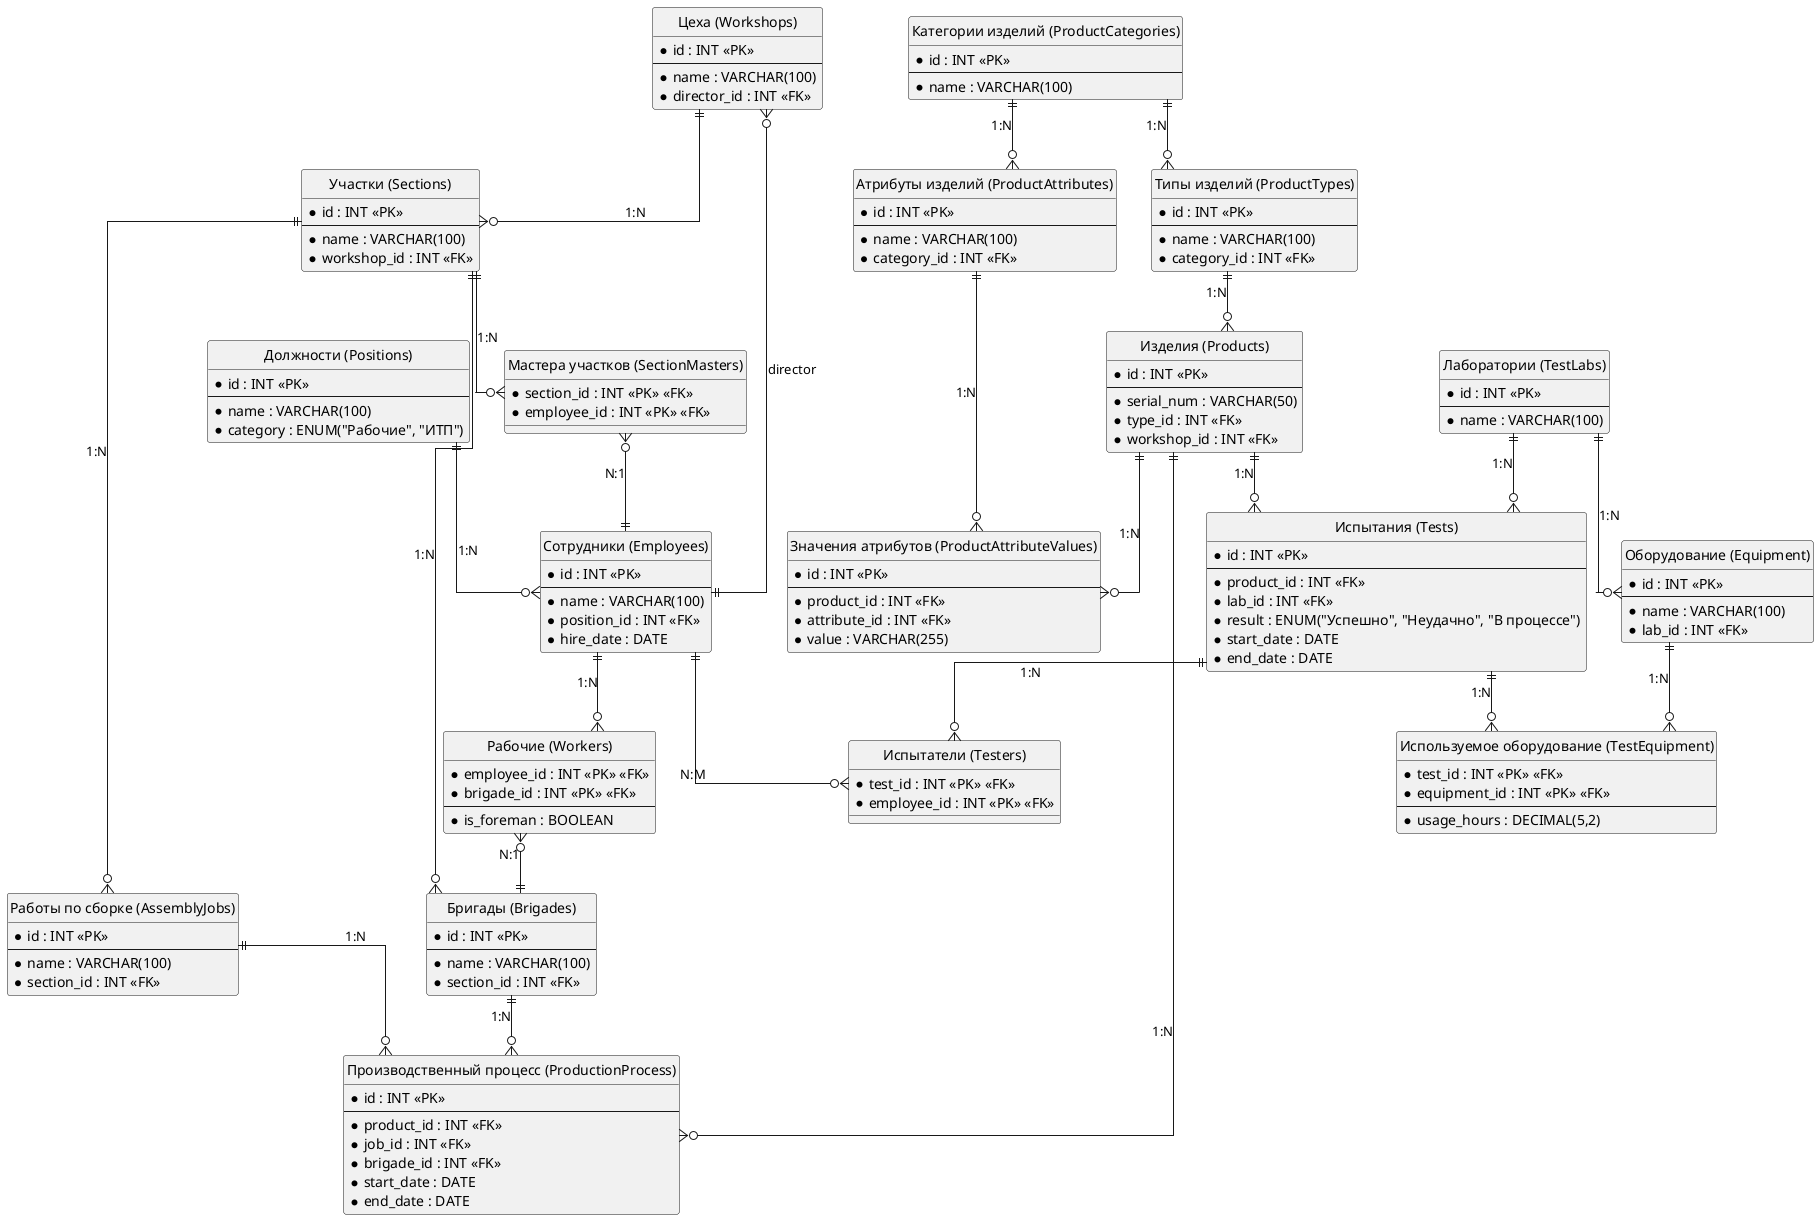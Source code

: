@startuml AviationEnterpriseERD_v2

' Настройки отображения
hide circle
skinparam linetype ortho

' Сущности (таблицы)

entity "Цеха (Workshops)" as workshops {
  * id : INT <<PK>>
  --
  * name : VARCHAR(100)
  * director_id : INT <<FK>> 
}

entity "Участки (Sections)" as sections {
  * id : INT <<PK>>
  --
  * name : VARCHAR(100)
  * workshop_id : INT <<FK>>
}

entity "Мастера участков (SectionMasters)" as section_masters {
  * section_id : INT <<PK>> <<FK>>
  * employee_id : INT <<PK>> <<FK>>
}

entity "Бригады (Brigades)" as brigades {
  * id : INT <<PK>>
  --
  * name : VARCHAR(100)
  * section_id : INT <<FK>>
  ' Убрано foreman_id (перенесено в EmployeeAssignment)
}

entity "Категории изделий (ProductCategories)" as product_categories {
  * id : INT <<PK>>
  --
  * name : VARCHAR(100)
}

entity "Типы изделий (ProductTypes)" as product_types {
  * id : INT <<PK>>
  --
  * name : VARCHAR(100)
  * category_id : INT <<FK>>
}

entity "Изделия (Products)" as products {
  * id : INT <<PK>>
  --
  * serial_num : VARCHAR(50)
  * type_id : INT <<FK>>
  * workshop_id : INT <<FK>>
}

entity "Атрибуты изделий (ProductAttributes)" as product_attributes {
  * id : INT <<PK>>
  --
  * name : VARCHAR(100)
  * category_id : INT <<FK>>
}

entity "Значения атрибутов (ProductAttributeValues)" as attribute_values {
  * id : INT <<PK>>
  --
  * product_id : INT <<FK>>
  * attribute_id : INT <<FK>>
  * value : VARCHAR(255)
}

entity "Работы по сборке (AssemblyJobs)" as assembly_jobs {
  * id : INT <<PK>>
  --
  * name : VARCHAR(100)
  * section_id : INT <<FK>>
}

entity "Производственный процесс (ProductionProcess)" as production_process {
  * id : INT <<PK>>
  --
  * product_id : INT <<FK>>
  * job_id : INT <<FK>>
  * brigade_id : INT <<FK>>
  * start_date : DATE
  * end_date : DATE
}

entity "Должности (Positions)" as positions {
  * id : INT <<PK>>
  --
  * name : VARCHAR(100)
  * category : ENUM("Рабочие", "ИТП")
}

entity "Сотрудники (Employees)" as employees {
  * id : INT <<PK>>
  --
  * name : VARCHAR(100)
  * position_id : INT <<FK>>
  * hire_date : DATE
}

entity "Рабочие (Workers)" as workers {
  * employee_id : INT <<PK>> <<FK>>
  * brigade_id : INT <<PK>> <<FK>>
  --
  * is_foreman : BOOLEAN
}

entity "Лаборатории (TestLabs)" as test_labs {
  * id : INT <<PK>>
  --
  * name : VARCHAR(100)
}

entity "Оборудование (Equipment)" as equipment {
  * id : INT <<PK>>
  --
  * name : VARCHAR(100)
  * lab_id : INT <<FK>>
}

entity "Испытания (Tests)" as tests {
  * id : INT <<PK>>
  --
  * product_id : INT <<FK>>
  * lab_id : INT <<FK>>
  * result : ENUM("Успешно", "Неудачно", "В процессе")
  * start_date : DATE
  * end_date : DATE
}

entity "Испытатели (Testers)" as testers {
  * test_id : INT <<PK>> <<FK>>
  * employee_id : INT <<PK>> <<FK>>
}

entity "Используемое оборудование (TestEquipment)" as test_equipment {
  * test_id : INT <<PK>> <<FK>>
  * equipment_id : INT <<PK>> <<FK>>
  --
  * usage_hours : DECIMAL(5,2)
}

' Связи между сущностями

workshops ||--o{ sections : "1:N"
sections ||--o{ section_masters : "1:N"
section_masters }o--|| employees : "N:1"
sections ||--o{ brigades : "1:N"
sections ||--o{ assembly_jobs : "1:N"
product_categories ||--o{ product_types : "1:N"
product_categories ||--o{ product_attributes : "1:N"
product_types ||--o{ products : "1:N"
products ||--o{ attribute_values : "1:N"
products ||--o{ production_process : "1:N"
products ||--o{ tests : "1:N"
assembly_jobs ||--o{ production_process : "1:N"
brigades ||--o{ production_process : "1:N"
positions ||--o{ employees : "1:N"
employees ||--o{ workshops : "director"
employees ||--o{ workers : "1:N"
workers }o--|| brigades : "N:1"
employees ||--o{ testers : "N:M"
test_labs ||--o{ equipment : "1:N"
test_labs ||--o{ tests : "1:N"
tests ||--o{ testers : "1:N"
tests ||--o{ test_equipment : "1:N"
equipment ||--o{ test_equipment : "1:N"
product_attributes ||--o{ attribute_values : "1:N"

' Дополнительные пояснения
' note top of workers
'   Ограничение UNIQUE(brigade_id, is_foreman)
'   где is_foreman = TRUE гарантирует,
'   что в бригаде только один бригадир
' end note

@enduml
